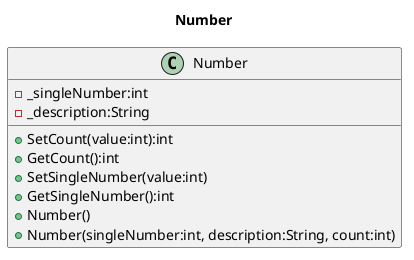 @startuml
title Number
class Number
{
    - _singleNumber:int
    - _description:String
    + SetCount(value:int):int
    + GetCount():int
    + SetSingleNumber(value:int)
    + GetSingleNumber():int
    + Number()
    + Number(singleNumber:int, description:String, count:int)
}
@enduml